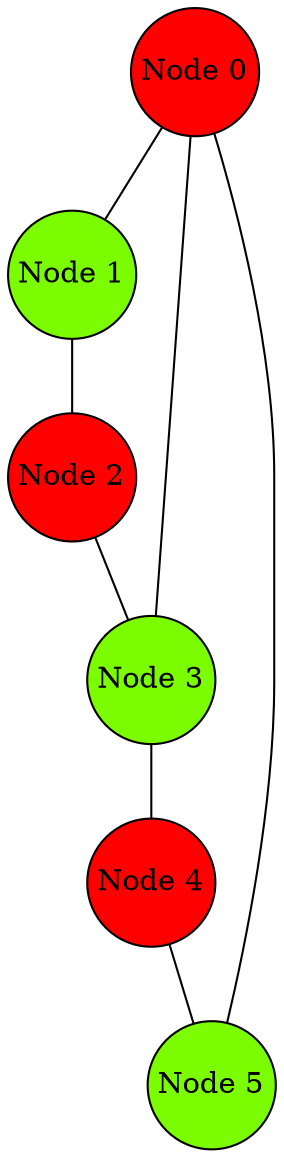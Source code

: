 digraph HelloGraph {
	node [shape="circle", style="filled", margin="0.01"];
	edge [dir="none"];

	"Node 0" [fillcolor="red"]
	"Node 1" [fillcolor="lawngreen"]
	"Node 2" [fillcolor="red"]
	"Node 3" [fillcolor="lawngreen"]
	"Node 4" [fillcolor="red"]
	"Node 5" [fillcolor="lawngreen"]

	"Node 0" -> "Node 1";
	"Node 0" -> "Node 3";
	"Node 0" -> "Node 5";
	"Node 1" -> "Node 2";
	"Node 2" -> "Node 3";
	"Node 3" -> "Node 4";
	"Node 4" -> "Node 5";
}
